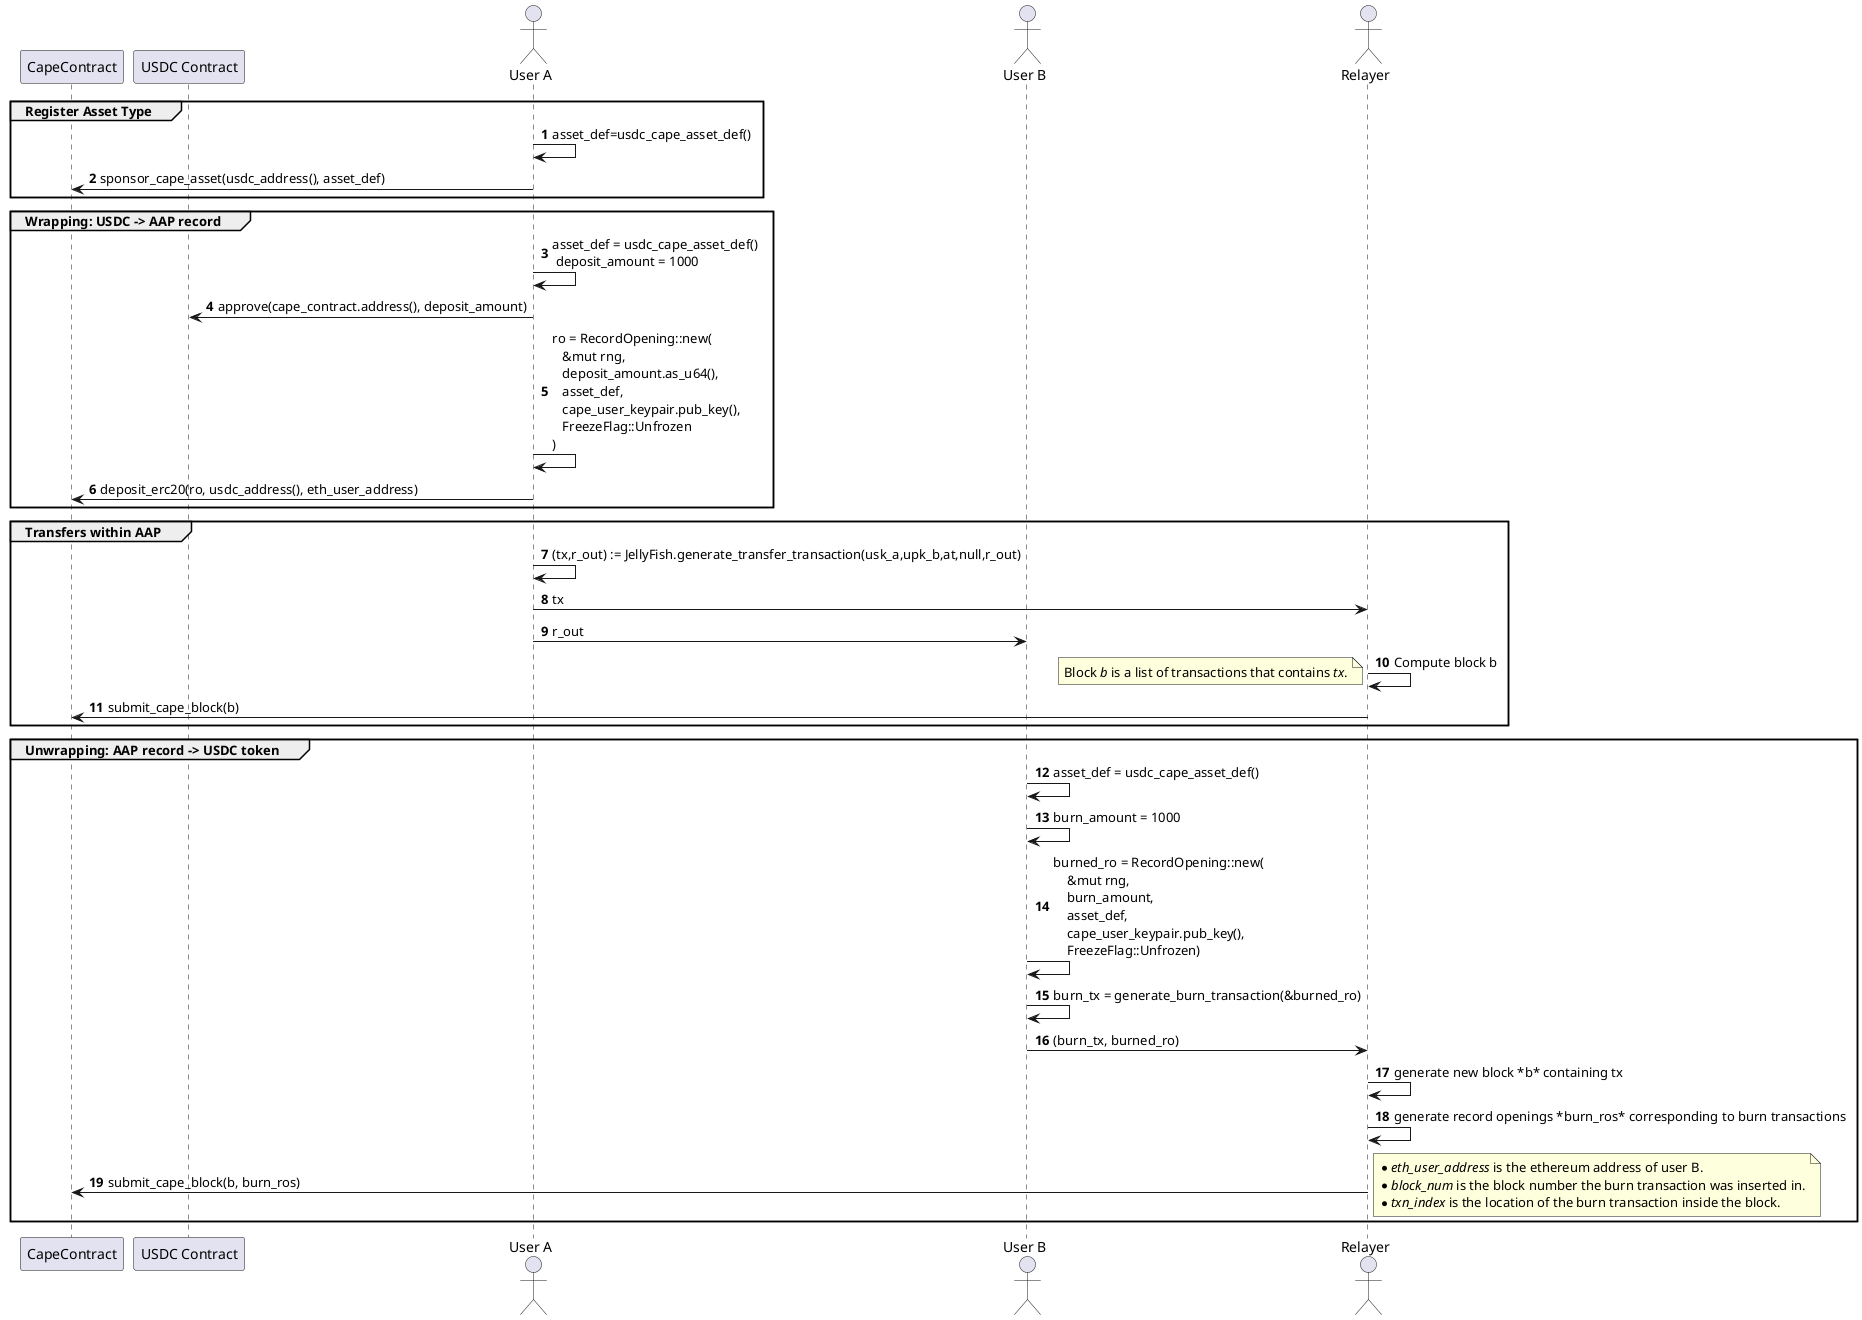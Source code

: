 @startuml
autonumber
participant "CapeContract" as CapeContract
participant "USDC Contract" as USDC
actor       "User A" as A
actor       "User B" as B
actor       "Relayer" as R

group Register Asset Type
A -> A: asset_def=usdc_cape_asset_def()
A -> CapeContract: sponsor_cape_asset(usdc_address(), asset_def)

end group

group Wrapping: USDC -> AAP record

A -> A: asset_def = usdc_cape_asset_def() \n deposit_amount = 1000
A -> USDC: approve(cape_contract.address(), deposit_amount)
A -> A: ro = RecordOpening::new( \n   &mut rng, \n   deposit_amount.as_u64(), \n   asset_def,\n   cape_user_keypair.pub_key(),\n   FreezeFlag::Unfrozen \n)
A -> CapeContract: deposit_erc20(ro, usdc_address(), eth_user_address)
end

group Transfers within AAP

A -> A: (tx,r_out) := JellyFish.generate_transfer_transaction(usk_a,upk_b,at,null,r_out)
A -> R: tx
A -> B: r_out
R -> R: Compute block b
note left
Block <i>b</i> is a list of transactions that contains <i>tx</i>.
end note


R -> CapeContract: submit_cape_block(b)
end group

group Unwrapping: AAP record -> USDC token
 B -> B: asset_def = usdc_cape_asset_def()
 B -> B: burn_amount = 1000
 B -> B: burned_ro = RecordOpening::new( \n    &mut rng, \n    burn_amount,\n    asset_def, \n    cape_user_keypair.pub_key(),\n    FreezeFlag::Unfrozen)
 B -> B: burn_tx = generate_burn_transaction(&burned_ro)
 B -> R: (burn_tx, burned_ro)
 R -> R: generate new block *b* containing tx
 R -> R: generate record openings *burn_ros* corresponding to burn transactions
 R -> CapeContract: submit_cape_block(b, burn_ros)
 note right
 * <i>eth_user_address</i> is the ethereum address of user B.
 * <i>block_num</i> is the block number the burn transaction was inserted in.
 * <i>txn_index</i> is the location of the burn transaction inside the block.
 end note
end
@enduml
